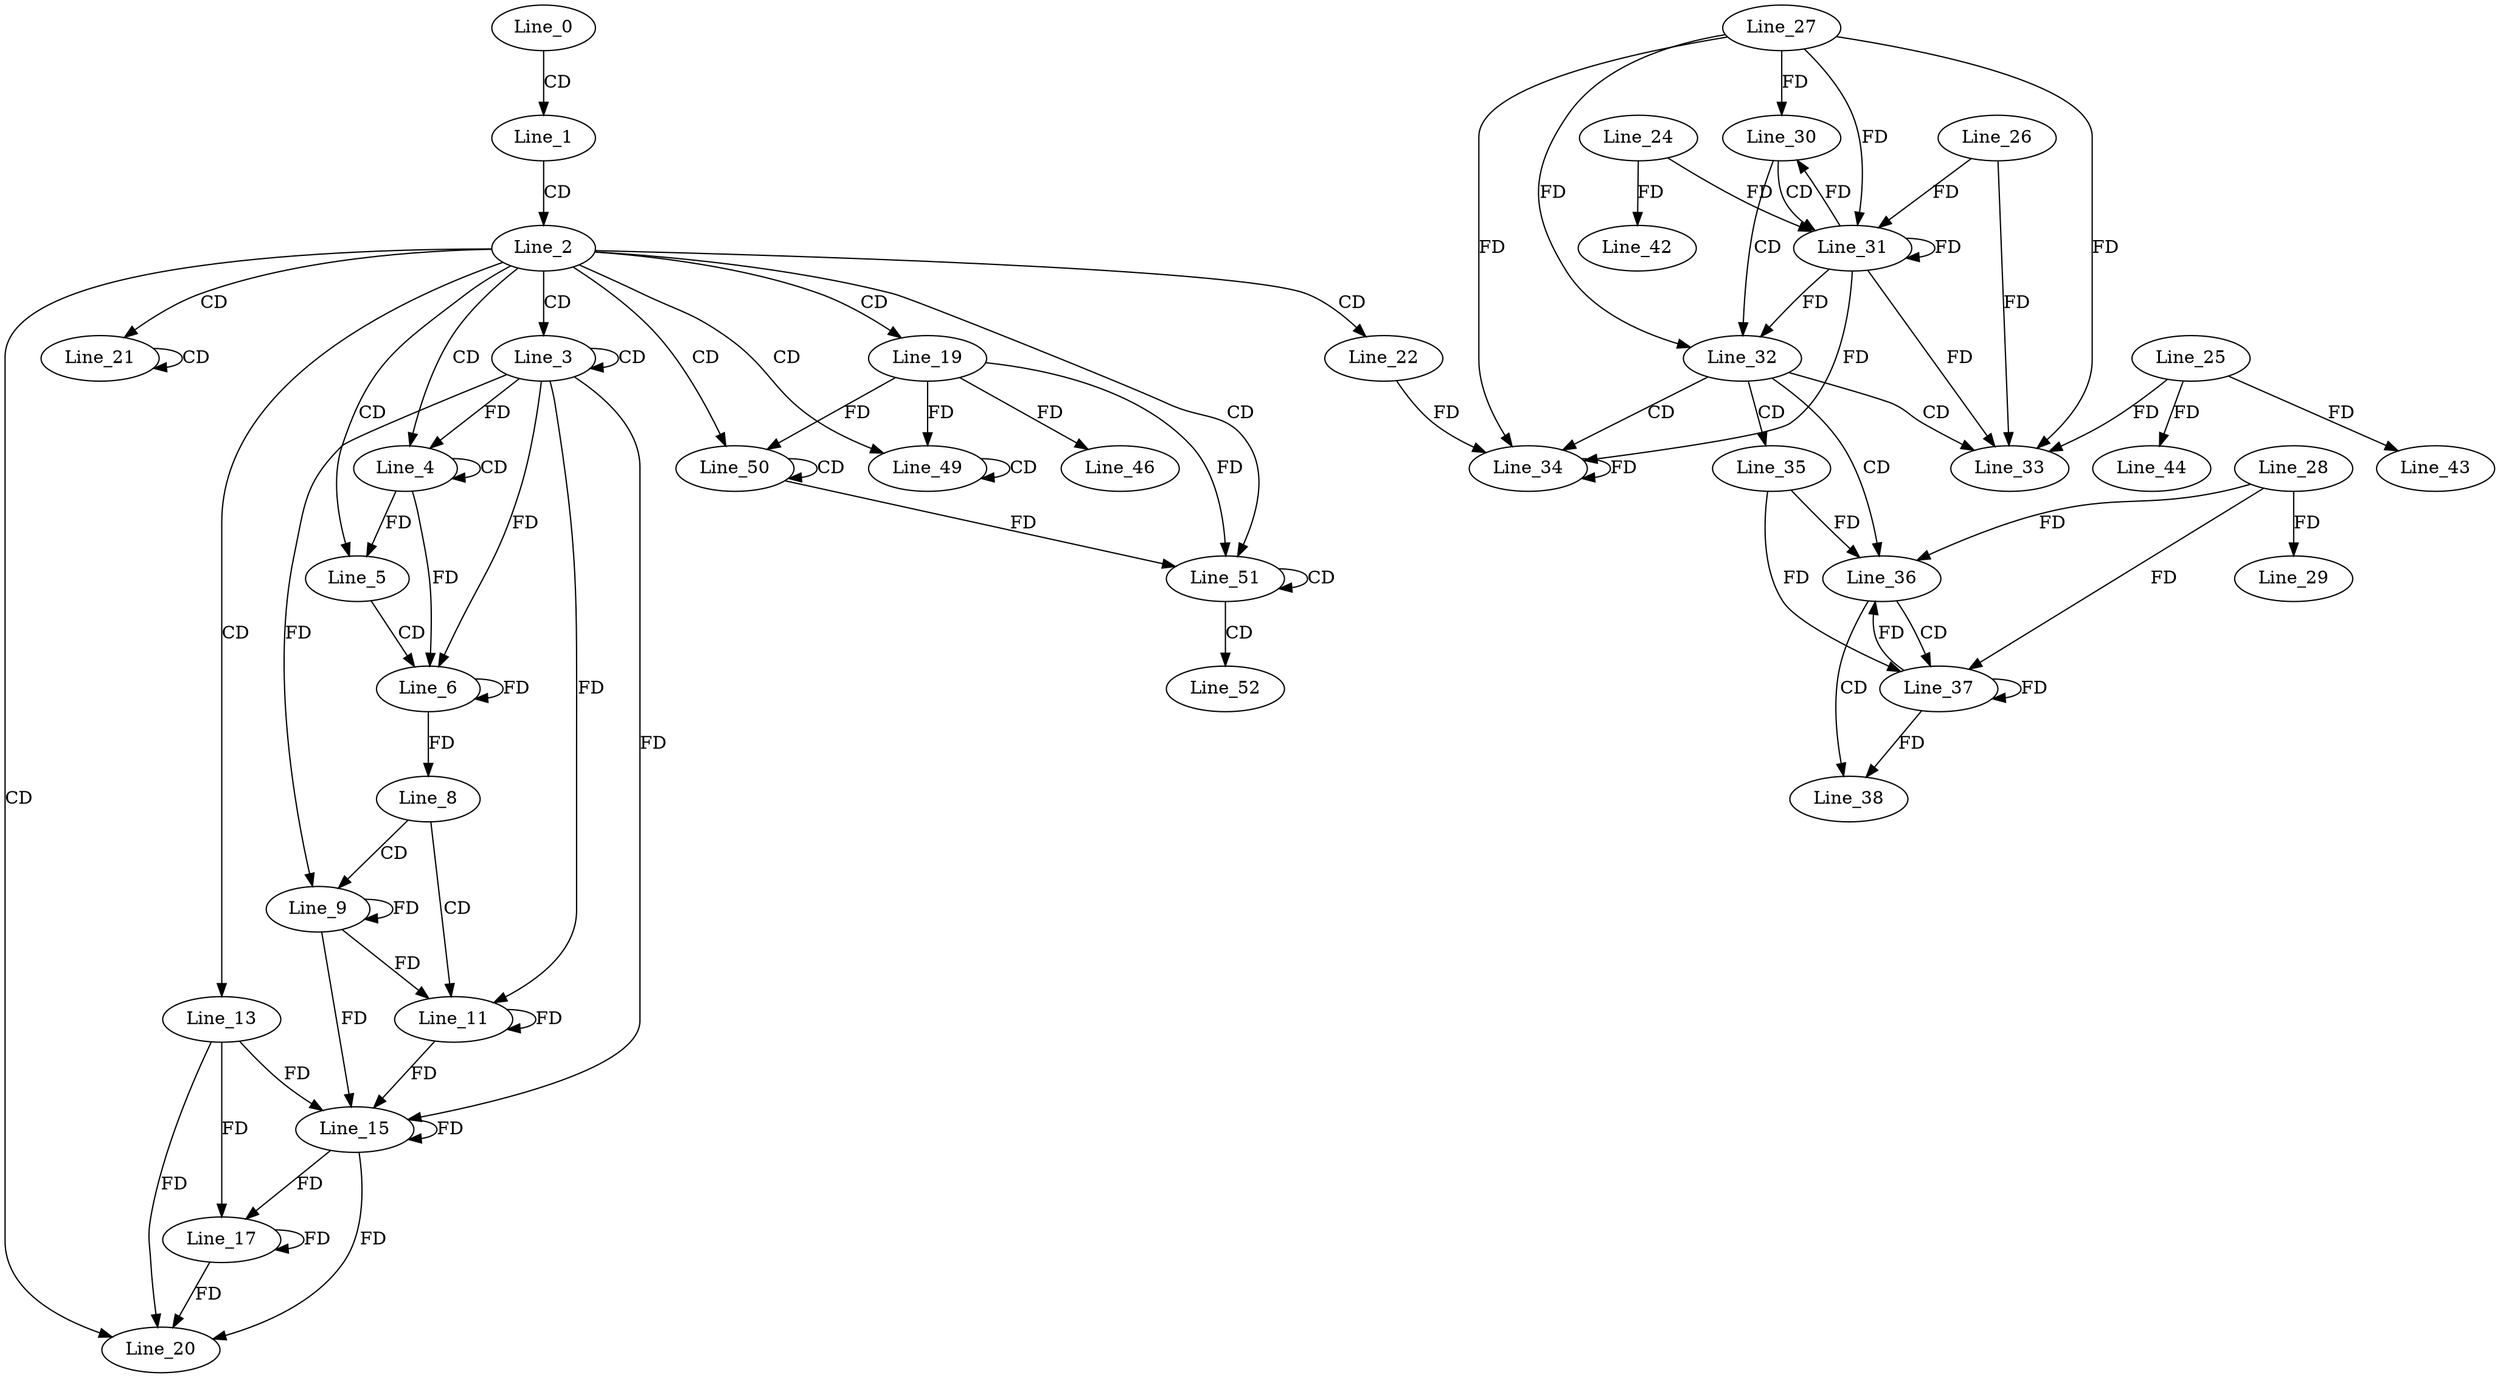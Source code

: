 digraph G {
  Line_0;
  Line_1;
  Line_2;
  Line_3;
  Line_3;
  Line_4;
  Line_4;
  Line_5;
  Line_6;
  Line_6;
  Line_8;
  Line_9;
  Line_11;
  Line_11;
  Line_13;
  Line_15;
  Line_15;
  Line_15;
  Line_17;
  Line_19;
  Line_20;
  Line_21;
  Line_21;
  Line_22;
  Line_28;
  Line_29;
  Line_27;
  Line_30;
  Line_31;
  Line_31;
  Line_24;
  Line_26;
  Line_32;
  Line_33;
  Line_25;
  Line_34;
  Line_35;
  Line_36;
  Line_37;
  Line_38;
  Line_42;
  Line_43;
  Line_44;
  Line_46;
  Line_49;
  Line_49;
  Line_50;
  Line_50;
  Line_51;
  Line_51;
  Line_51;
  Line_52;
  Line_0 -> Line_1 [ label="CD" ];
  Line_1 -> Line_2 [ label="CD" ];
  Line_2 -> Line_3 [ label="CD" ];
  Line_3 -> Line_3 [ label="CD" ];
  Line_2 -> Line_4 [ label="CD" ];
  Line_4 -> Line_4 [ label="CD" ];
  Line_3 -> Line_4 [ label="FD" ];
  Line_2 -> Line_5 [ label="CD" ];
  Line_4 -> Line_5 [ label="FD" ];
  Line_5 -> Line_6 [ label="CD" ];
  Line_4 -> Line_6 [ label="FD" ];
  Line_6 -> Line_6 [ label="FD" ];
  Line_3 -> Line_6 [ label="FD" ];
  Line_6 -> Line_8 [ label="FD" ];
  Line_8 -> Line_9 [ label="CD" ];
  Line_3 -> Line_9 [ label="FD" ];
  Line_9 -> Line_9 [ label="FD" ];
  Line_8 -> Line_11 [ label="CD" ];
  Line_3 -> Line_11 [ label="FD" ];
  Line_9 -> Line_11 [ label="FD" ];
  Line_11 -> Line_11 [ label="FD" ];
  Line_2 -> Line_13 [ label="CD" ];
  Line_13 -> Line_15 [ label="FD" ];
  Line_15 -> Line_15 [ label="FD" ];
  Line_3 -> Line_15 [ label="FD" ];
  Line_9 -> Line_15 [ label="FD" ];
  Line_11 -> Line_15 [ label="FD" ];
  Line_13 -> Line_17 [ label="FD" ];
  Line_15 -> Line_17 [ label="FD" ];
  Line_17 -> Line_17 [ label="FD" ];
  Line_2 -> Line_19 [ label="CD" ];
  Line_2 -> Line_20 [ label="CD" ];
  Line_13 -> Line_20 [ label="FD" ];
  Line_15 -> Line_20 [ label="FD" ];
  Line_17 -> Line_20 [ label="FD" ];
  Line_2 -> Line_21 [ label="CD" ];
  Line_21 -> Line_21 [ label="CD" ];
  Line_2 -> Line_22 [ label="CD" ];
  Line_28 -> Line_29 [ label="FD" ];
  Line_27 -> Line_30 [ label="FD" ];
  Line_30 -> Line_31 [ label="CD" ];
  Line_31 -> Line_31 [ label="FD" ];
  Line_27 -> Line_31 [ label="FD" ];
  Line_24 -> Line_31 [ label="FD" ];
  Line_26 -> Line_31 [ label="FD" ];
  Line_30 -> Line_32 [ label="CD" ];
  Line_31 -> Line_32 [ label="FD" ];
  Line_27 -> Line_32 [ label="FD" ];
  Line_32 -> Line_33 [ label="CD" ];
  Line_25 -> Line_33 [ label="FD" ];
  Line_26 -> Line_33 [ label="FD" ];
  Line_31 -> Line_33 [ label="FD" ];
  Line_27 -> Line_33 [ label="FD" ];
  Line_32 -> Line_34 [ label="CD" ];
  Line_34 -> Line_34 [ label="FD" ];
  Line_22 -> Line_34 [ label="FD" ];
  Line_31 -> Line_34 [ label="FD" ];
  Line_27 -> Line_34 [ label="FD" ];
  Line_32 -> Line_35 [ label="CD" ];
  Line_32 -> Line_36 [ label="CD" ];
  Line_28 -> Line_36 [ label="FD" ];
  Line_35 -> Line_36 [ label="FD" ];
  Line_36 -> Line_37 [ label="CD" ];
  Line_37 -> Line_37 [ label="FD" ];
  Line_28 -> Line_37 [ label="FD" ];
  Line_35 -> Line_37 [ label="FD" ];
  Line_36 -> Line_38 [ label="CD" ];
  Line_37 -> Line_38 [ label="FD" ];
  Line_24 -> Line_42 [ label="FD" ];
  Line_25 -> Line_43 [ label="FD" ];
  Line_25 -> Line_44 [ label="FD" ];
  Line_19 -> Line_46 [ label="FD" ];
  Line_2 -> Line_49 [ label="CD" ];
  Line_49 -> Line_49 [ label="CD" ];
  Line_19 -> Line_49 [ label="FD" ];
  Line_2 -> Line_50 [ label="CD" ];
  Line_50 -> Line_50 [ label="CD" ];
  Line_19 -> Line_50 [ label="FD" ];
  Line_2 -> Line_51 [ label="CD" ];
  Line_19 -> Line_51 [ label="FD" ];
  Line_50 -> Line_51 [ label="FD" ];
  Line_51 -> Line_51 [ label="CD" ];
  Line_51 -> Line_52 [ label="CD" ];
  Line_31 -> Line_30 [ label="FD" ];
  Line_37 -> Line_36 [ label="FD" ];
}
